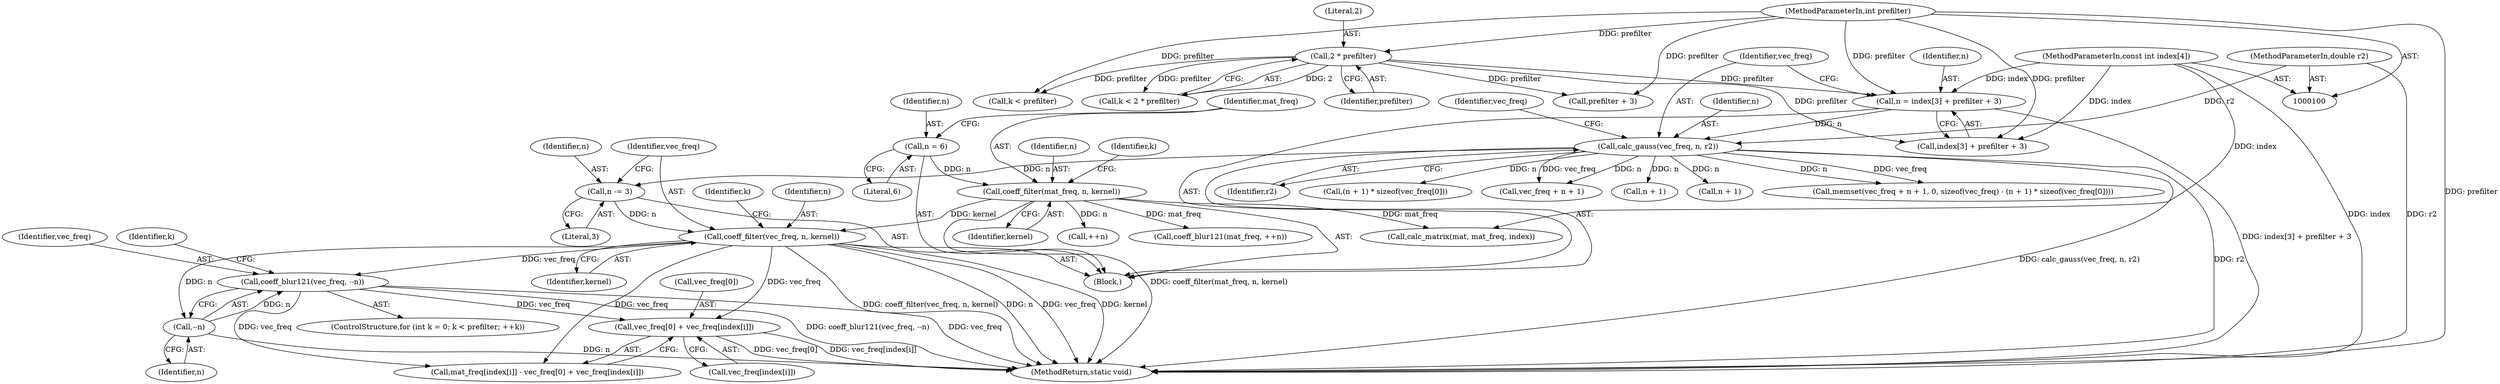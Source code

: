 digraph "0_libass_08e754612019ed84d1db0d1fc4f5798248decd75@array" {
"1000247" [label="(Call,vec_freq[0] + vec_freq[index[i]])"];
"1000209" [label="(Call,coeff_blur121(vec_freq, --n))"];
"1000195" [label="(Call,coeff_filter(vec_freq, n, kernel))"];
"1000192" [label="(Call,n -= 3)"];
"1000170" [label="(Call,calc_gauss(vec_freq, n, r2))"];
"1000161" [label="(Call,n = index[3] + prefilter + 3)"];
"1000102" [label="(MethodParameterIn,const int index[4])"];
"1000151" [label="(Call,2 * prefilter)"];
"1000103" [label="(MethodParameterIn,int prefilter)"];
"1000104" [label="(MethodParameterIn,double r2)"];
"1000140" [label="(Call,coeff_filter(mat_freq, n, kernel))"];
"1000137" [label="(Call,n = 6)"];
"1000211" [label="(Call,--n)"];
"1000162" [label="(Identifier,n)"];
"1000104" [label="(MethodParameterIn,double r2)"];
"1000194" [label="(Literal,3)"];
"1000185" [label="(Call,n + 1)"];
"1000153" [label="(Identifier,prefilter)"];
"1000171" [label="(Identifier,vec_freq)"];
"1000176" [label="(Identifier,vec_freq)"];
"1000177" [label="(Call,n + 1)"];
"1000143" [label="(Identifier,kernel)"];
"1000198" [label="(Identifier,kernel)"];
"1000241" [label="(Call,mat_freq[index[i]] - vec_freq[0] + vec_freq[index[i]])"];
"1000163" [label="(Call,index[3] + prefilter + 3)"];
"1000161" [label="(Call,n = index[3] + prefilter + 3)"];
"1000167" [label="(Call,prefilter + 3)"];
"1000170" [label="(Call,calc_gauss(vec_freq, n, r2))"];
"1000103" [label="(MethodParameterIn,int prefilter)"];
"1000158" [label="(Call,++n)"];
"1000138" [label="(Identifier,n)"];
"1000174" [label="(Call,memset(vec_freq + n + 1, 0, sizeof(vec_freq) - (n + 1) * sizeof(vec_freq[0])))"];
"1000147" [label="(Identifier,k)"];
"1000192" [label="(Call,n -= 3)"];
"1000151" [label="(Call,2 * prefilter)"];
"1000196" [label="(Identifier,vec_freq)"];
"1000247" [label="(Call,vec_freq[0] + vec_freq[index[i]])"];
"1000106" [label="(Block,)"];
"1000139" [label="(Literal,6)"];
"1000175" [label="(Call,vec_freq + n + 1)"];
"1000202" [label="(Identifier,k)"];
"1000209" [label="(Call,coeff_blur121(vec_freq, --n))"];
"1000140" [label="(Call,coeff_filter(mat_freq, n, kernel))"];
"1000218" [label="(Call,calc_matrix(mat, mat_freq, index))"];
"1000197" [label="(Identifier,n)"];
"1000142" [label="(Identifier,n)"];
"1000199" [label="(ControlStructure,for (int k = 0; k < prefilter; ++k))"];
"1000193" [label="(Identifier,n)"];
"1000210" [label="(Identifier,vec_freq)"];
"1000248" [label="(Call,vec_freq[0])"];
"1000173" [label="(Identifier,r2)"];
"1000172" [label="(Identifier,n)"];
"1000102" [label="(MethodParameterIn,const int index[4])"];
"1000149" [label="(Call,k < 2 * prefilter)"];
"1000208" [label="(Identifier,k)"];
"1000137" [label="(Call,n = 6)"];
"1000212" [label="(Identifier,n)"];
"1000184" [label="(Call,(n + 1) * sizeof(vec_freq[0]))"];
"1000195" [label="(Call,coeff_filter(vec_freq, n, kernel))"];
"1000251" [label="(Call,vec_freq[index[i]])"];
"1000156" [label="(Call,coeff_blur121(mat_freq, ++n))"];
"1000299" [label="(MethodReturn,static void)"];
"1000141" [label="(Identifier,mat_freq)"];
"1000204" [label="(Call,k < prefilter)"];
"1000152" [label="(Literal,2)"];
"1000211" [label="(Call,--n)"];
"1000247" -> "1000241"  [label="AST: "];
"1000247" -> "1000251"  [label="CFG: "];
"1000248" -> "1000247"  [label="AST: "];
"1000251" -> "1000247"  [label="AST: "];
"1000241" -> "1000247"  [label="CFG: "];
"1000247" -> "1000299"  [label="DDG: vec_freq[0]"];
"1000247" -> "1000299"  [label="DDG: vec_freq[index[i]]"];
"1000209" -> "1000247"  [label="DDG: vec_freq"];
"1000195" -> "1000247"  [label="DDG: vec_freq"];
"1000209" -> "1000199"  [label="AST: "];
"1000209" -> "1000211"  [label="CFG: "];
"1000210" -> "1000209"  [label="AST: "];
"1000211" -> "1000209"  [label="AST: "];
"1000208" -> "1000209"  [label="CFG: "];
"1000209" -> "1000299"  [label="DDG: coeff_blur121(vec_freq, --n)"];
"1000209" -> "1000299"  [label="DDG: vec_freq"];
"1000195" -> "1000209"  [label="DDG: vec_freq"];
"1000211" -> "1000209"  [label="DDG: n"];
"1000209" -> "1000241"  [label="DDG: vec_freq"];
"1000195" -> "1000106"  [label="AST: "];
"1000195" -> "1000198"  [label="CFG: "];
"1000196" -> "1000195"  [label="AST: "];
"1000197" -> "1000195"  [label="AST: "];
"1000198" -> "1000195"  [label="AST: "];
"1000202" -> "1000195"  [label="CFG: "];
"1000195" -> "1000299"  [label="DDG: coeff_filter(vec_freq, n, kernel)"];
"1000195" -> "1000299"  [label="DDG: n"];
"1000195" -> "1000299"  [label="DDG: vec_freq"];
"1000195" -> "1000299"  [label="DDG: kernel"];
"1000192" -> "1000195"  [label="DDG: n"];
"1000140" -> "1000195"  [label="DDG: kernel"];
"1000195" -> "1000211"  [label="DDG: n"];
"1000195" -> "1000241"  [label="DDG: vec_freq"];
"1000192" -> "1000106"  [label="AST: "];
"1000192" -> "1000194"  [label="CFG: "];
"1000193" -> "1000192"  [label="AST: "];
"1000194" -> "1000192"  [label="AST: "];
"1000196" -> "1000192"  [label="CFG: "];
"1000170" -> "1000192"  [label="DDG: n"];
"1000170" -> "1000106"  [label="AST: "];
"1000170" -> "1000173"  [label="CFG: "];
"1000171" -> "1000170"  [label="AST: "];
"1000172" -> "1000170"  [label="AST: "];
"1000173" -> "1000170"  [label="AST: "];
"1000176" -> "1000170"  [label="CFG: "];
"1000170" -> "1000299"  [label="DDG: calc_gauss(vec_freq, n, r2)"];
"1000170" -> "1000299"  [label="DDG: r2"];
"1000161" -> "1000170"  [label="DDG: n"];
"1000104" -> "1000170"  [label="DDG: r2"];
"1000170" -> "1000174"  [label="DDG: vec_freq"];
"1000170" -> "1000174"  [label="DDG: n"];
"1000170" -> "1000175"  [label="DDG: vec_freq"];
"1000170" -> "1000175"  [label="DDG: n"];
"1000170" -> "1000177"  [label="DDG: n"];
"1000170" -> "1000184"  [label="DDG: n"];
"1000170" -> "1000185"  [label="DDG: n"];
"1000161" -> "1000106"  [label="AST: "];
"1000161" -> "1000163"  [label="CFG: "];
"1000162" -> "1000161"  [label="AST: "];
"1000163" -> "1000161"  [label="AST: "];
"1000171" -> "1000161"  [label="CFG: "];
"1000161" -> "1000299"  [label="DDG: index[3] + prefilter + 3"];
"1000102" -> "1000161"  [label="DDG: index"];
"1000151" -> "1000161"  [label="DDG: prefilter"];
"1000103" -> "1000161"  [label="DDG: prefilter"];
"1000102" -> "1000100"  [label="AST: "];
"1000102" -> "1000299"  [label="DDG: index"];
"1000102" -> "1000163"  [label="DDG: index"];
"1000102" -> "1000218"  [label="DDG: index"];
"1000151" -> "1000149"  [label="AST: "];
"1000151" -> "1000153"  [label="CFG: "];
"1000152" -> "1000151"  [label="AST: "];
"1000153" -> "1000151"  [label="AST: "];
"1000149" -> "1000151"  [label="CFG: "];
"1000151" -> "1000149"  [label="DDG: 2"];
"1000151" -> "1000149"  [label="DDG: prefilter"];
"1000103" -> "1000151"  [label="DDG: prefilter"];
"1000151" -> "1000163"  [label="DDG: prefilter"];
"1000151" -> "1000167"  [label="DDG: prefilter"];
"1000151" -> "1000204"  [label="DDG: prefilter"];
"1000103" -> "1000100"  [label="AST: "];
"1000103" -> "1000299"  [label="DDG: prefilter"];
"1000103" -> "1000163"  [label="DDG: prefilter"];
"1000103" -> "1000167"  [label="DDG: prefilter"];
"1000103" -> "1000204"  [label="DDG: prefilter"];
"1000104" -> "1000100"  [label="AST: "];
"1000104" -> "1000299"  [label="DDG: r2"];
"1000140" -> "1000106"  [label="AST: "];
"1000140" -> "1000143"  [label="CFG: "];
"1000141" -> "1000140"  [label="AST: "];
"1000142" -> "1000140"  [label="AST: "];
"1000143" -> "1000140"  [label="AST: "];
"1000147" -> "1000140"  [label="CFG: "];
"1000140" -> "1000299"  [label="DDG: coeff_filter(mat_freq, n, kernel)"];
"1000137" -> "1000140"  [label="DDG: n"];
"1000140" -> "1000156"  [label="DDG: mat_freq"];
"1000140" -> "1000158"  [label="DDG: n"];
"1000140" -> "1000218"  [label="DDG: mat_freq"];
"1000137" -> "1000106"  [label="AST: "];
"1000137" -> "1000139"  [label="CFG: "];
"1000138" -> "1000137"  [label="AST: "];
"1000139" -> "1000137"  [label="AST: "];
"1000141" -> "1000137"  [label="CFG: "];
"1000211" -> "1000212"  [label="CFG: "];
"1000212" -> "1000211"  [label="AST: "];
"1000211" -> "1000299"  [label="DDG: n"];
}
